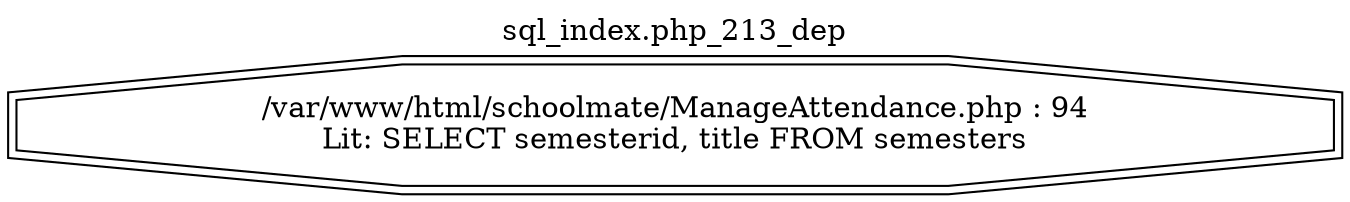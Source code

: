 digraph cfg {
  label="sql_index.php_213_dep";
  labelloc=t;
  n1 [shape=doubleoctagon, label="/var/www/html/schoolmate/ManageAttendance.php : 94\nLit: SELECT semesterid, title FROM semesters\n"];
}
